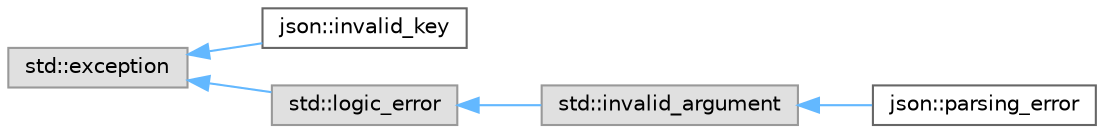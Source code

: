 digraph "Gráfico de jerarquía de clases"
{
 // LATEX_PDF_SIZE
  bgcolor="transparent";
  edge [fontname=Helvetica,fontsize=10,labelfontname=Helvetica,labelfontsize=10];
  node [fontname=Helvetica,fontsize=10,shape=box,height=0.2,width=0.4];
  rankdir="LR";
  Node0 [id="Node000000",label="std::exception",height=0.2,width=0.4,color="grey60", fillcolor="#E0E0E0", style="filled",tooltip=" "];
  Node0 -> Node1 [id="edge78_Node000000_Node000001",dir="back",color="steelblue1",style="solid",tooltip=" "];
  Node1 [id="Node000001",label="json::invalid_key",height=0.2,width=0.4,color="grey40", fillcolor="white", style="filled",URL="$db/d03/classjson_1_1invalid__key.html",tooltip="Exception used for invalid JSON keys."];
  Node0 -> Node2 [id="edge79_Node000000_Node000002",dir="back",color="steelblue1",style="solid",tooltip=" "];
  Node2 [id="Node000002",label="std::logic_error",height=0.2,width=0.4,color="grey60", fillcolor="#E0E0E0", style="filled",tooltip=" "];
  Node2 -> Node3 [id="edge80_Node000002_Node000003",dir="back",color="steelblue1",style="solid",tooltip=" "];
  Node3 [id="Node000003",label="std::invalid_argument",height=0.2,width=0.4,color="grey60", fillcolor="#E0E0E0", style="filled",tooltip=" "];
  Node3 -> Node4 [id="edge81_Node000003_Node000004",dir="back",color="steelblue1",style="solid",tooltip=" "];
  Node4 [id="Node000004",label="json::parsing_error",height=0.2,width=0.4,color="grey40", fillcolor="white", style="filled",URL="$d6/d05/classjson_1_1parsing__error.html",tooltip="Exception used when invalid JSON is encountered."];
}
